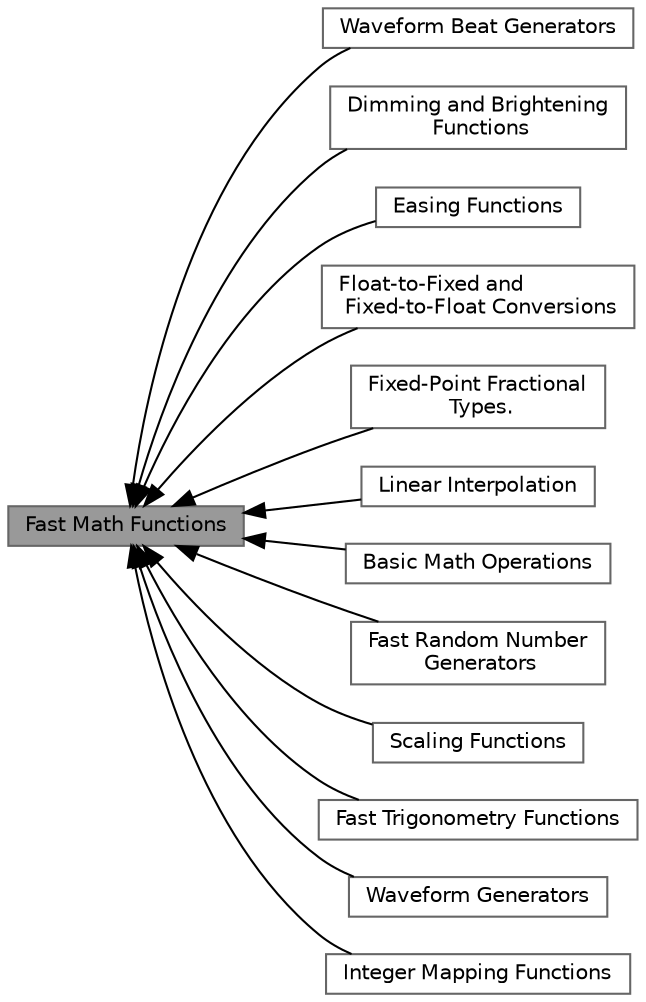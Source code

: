 digraph "Fast Math Functions"
{
 // INTERACTIVE_SVG=YES
 // LATEX_PDF_SIZE
  bgcolor="transparent";
  edge [fontname=Helvetica,fontsize=10,labelfontname=Helvetica,labelfontsize=10];
  node [fontname=Helvetica,fontsize=10,shape=box,height=0.2,width=0.4];
  rankdir=LR;
  Node12 [id="Node000012",label="Waveform Beat Generators",height=0.2,width=0.4,color="grey40", fillcolor="white", style="filled",URL="$d6/d6c/group___beat_generators.html",tooltip="Waveform generators that reset at a given number of \"beats per minute\" (BPM)."];
  Node3 [id="Node000003",label="Dimming and Brightening\l Functions",height=0.2,width=0.4,color="grey40", fillcolor="white", style="filled",URL="$dc/d3e/group___dimming.html",tooltip="Functions to dim or brighten data."];
  Node4 [id="Node000004",label="Easing Functions",height=0.2,width=0.4,color="grey40", fillcolor="white", style="filled",URL="$d4/dfe/group___easing.html",tooltip="Specify the rate of change of a parameter over time."];
  Node8 [id="Node000008",label="Float-to-Fixed and\l Fixed-to-Float Conversions",height=0.2,width=0.4,color="grey40", fillcolor="white", style="filled",URL="$d5/d66/group___float_conversions.html",tooltip="Functions to convert between floating point and fixed point types."];
  Node7 [id="Node000007",label="Fixed-Point Fractional\l Types.",height=0.2,width=0.4,color="grey40", fillcolor="white", style="filled",URL="$db/d58/group___fractional_types.html",tooltip="Types for storing fractional data."];
  Node10 [id="Node000010",label="Linear Interpolation",height=0.2,width=0.4,color="grey40", fillcolor="white", style="filled",URL="$d6/d19/group___linear_interpolation.html",tooltip="Fast linear interpolation functions, such as could be used for Perlin noise, etc."];
  Node2 [id="Node000002",label="Basic Math Operations",height=0.2,width=0.4,color="grey40", fillcolor="white", style="filled",URL="$d5/d98/group___math.html",tooltip="Fast, efficient 8-bit math functions specifically designed for high-performance LED programming."];
  Node5 [id="Node000005",label="Fast Random Number\l Generators",height=0.2,width=0.4,color="grey40", fillcolor="white", style="filled",URL="$d2/d0d/group___random.html",tooltip="Fast 8-bit and 16-bit unsigned random number generators."];
  Node11 [id="Node000011",label="Scaling Functions",height=0.2,width=0.4,color="grey40", fillcolor="white", style="filled",URL="$d0/da8/group___scaling.html",tooltip="Fast, efficient 8-bit scaling functions specifically designed for high-performance LED programming."];
  Node6 [id="Node000006",label="Fast Trigonometry Functions",height=0.2,width=0.4,color="grey40", fillcolor="white", style="filled",URL="$d1/ddc/group___trig.html",tooltip="Fast 8-bit and 16-bit approximations of sin(x) and cos(x)."];
  Node13 [id="Node000013",label="Waveform Generators",height=0.2,width=0.4,color="grey40", fillcolor="white", style="filled",URL="$d1/d7a/group___waveform_generators.html",tooltip="General purpose wave generator functions."];
  Node9 [id="Node000009",label="Integer Mapping Functions",height=0.2,width=0.4,color="grey40", fillcolor="white", style="filled",URL="$d1/d12/group__intmap.html",tooltip="Maps a scalar from one integer size to another."];
  Node1 [id="Node000001",label="Fast Math Functions",height=0.2,width=0.4,color="gray40", fillcolor="grey60", style="filled", fontcolor="black",tooltip="Fast, efficient 8-bit math functions specifically designed for high-performance LED programming."];
  Node1->Node2 [shape=plaintext, dir="back", style="solid"];
  Node1->Node3 [shape=plaintext, dir="back", style="solid"];
  Node1->Node4 [shape=plaintext, dir="back", style="solid"];
  Node1->Node5 [shape=plaintext, dir="back", style="solid"];
  Node1->Node6 [shape=plaintext, dir="back", style="solid"];
  Node1->Node7 [shape=plaintext, dir="back", style="solid"];
  Node1->Node8 [shape=plaintext, dir="back", style="solid"];
  Node1->Node9 [shape=plaintext, dir="back", style="solid"];
  Node1->Node10 [shape=plaintext, dir="back", style="solid"];
  Node1->Node11 [shape=plaintext, dir="back", style="solid"];
  Node1->Node12 [shape=plaintext, dir="back", style="solid"];
  Node1->Node13 [shape=plaintext, dir="back", style="solid"];
}
